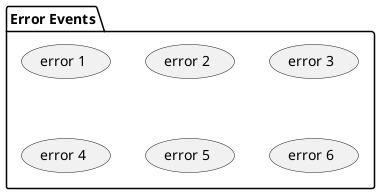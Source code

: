 @startuml
package "Error Events" {
("error 1")
("error 2")
("error 2")
("error 3")
("error 4")
("error 5")
("error 6")
}
@enduml

@startuml
package "Unhappy Path Events" {
("unhappy path event 1")
("unhappy path event 2")
("unhappy path event 2")
("unhappy path event 3")
("unhappy path event 4")
("unhappy path event 5")
("unhappy path event 6")
}
@enduml